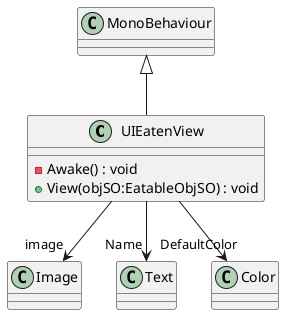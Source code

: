 @startuml
class UIEatenView {
    - Awake() : void
    + View(objSO:EatableObjSO) : void
}
MonoBehaviour <|-- UIEatenView
UIEatenView --> "image" Image
UIEatenView --> "Name" Text
UIEatenView --> "DefaultColor" Color
@enduml
